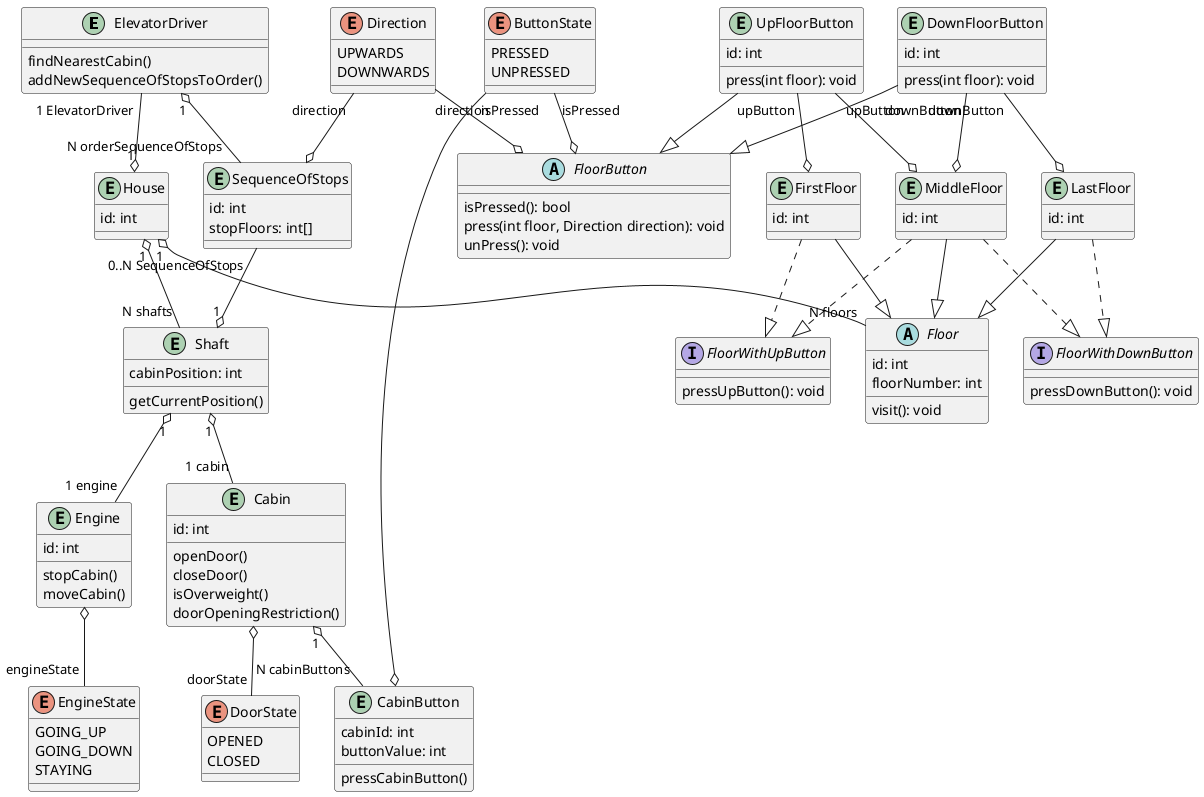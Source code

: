 @startuml
entity ElevatorDriver{

findNearestCabin()
addNewSequenceOfStopsToOrder()
}

enum DoorState{
OPENED
CLOSED
}

entity Cabin{
id: int

openDoor()
closeDoor()
isOverweight()
doorOpeningRestriction()
}

entity SequenceOfStops {
id: int
stopFloors: int[]
}

Direction "direction" --o SequenceOfStops

ElevatorDriver "1" o-- "N orderSequenceOfStops" SequenceOfStops


enum EngineState{
GOING_UP
GOING_DOWN
STAYING
}

enum Direction{
UPWARDS
DOWNWARDS
}

enum ButtonState{
PRESSED
UNPRESSED
}

entity "CabinButton"{
cabinId: int
buttonValue: int

pressCabinButton()
}


abstract "FloorButton"{
  isPressed(): bool
  press(int floor, Direction direction): void
  unPress(): void
}

entity "UpFloorButton" {
  id: int

  press(int floor): void
}

entity "DownFloorButton" {
 id: int

 press(int floor): void
}

"UpFloorButton" --|> "FloorButton"
"DownFloorButton" --|> "FloorButton"

abstract Floor{
  id: int
  floorNumber: int
  visit(): void
}

interface FloorWithUpButton {
  pressUpButton(): void
}

interface FloorWithDownButton {
 pressDownButton(): void
}

entity FirstFloor {
  id: int
}

FirstFloor --|> Floor
FirstFloor ..|> FloorWithUpButton

entity LastFloor {
  id: int
}

LastFloor --|> Floor
LastFloor ..|> FloorWithDownButton

entity MiddleFloor {
  id: int
}

"UpFloorButton" "upButton" --o FirstFloor
"UpFloorButton" "upButton" --o MiddleFloor

"DownFloorButton" "downButton" --o MiddleFloor
"DownFloorButton" "downButton" --o LastFloor

MiddleFloor --|> Floor
MiddleFloor ..|> FloorWithUpButton
MiddleFloor ..|> FloorWithDownButton

Direction "direction" --o "FloorButton"

Cabin "1" o-- "N cabinButtons" "CabinButton"
ButtonState "isPressed " --o "FloorButton"
ButtonState "isPressed " --o "CabinButton"

entity Engine {
  id: int

  stopCabin()
  moveCabin()
}

Engine o-- "engineState" EngineState

entity Shaft {
  cabinPosition: int

  getCurrentPosition()
}

Shaft "1" o-- "1 engine" Engine

entity House {
  id: int
}

House "1" o-- "N floors" Floor
House "1" o-- "N shafts" Shaft

ElevatorDriver "1 ElevatorDriver" --o "1" House
Shaft "1" o-- "1 cabin" Cabin

Cabin o-- "doorState" DoorState

SequenceOfStops "0..N SequenceOfStops" --o "1" Shaft
@enduml
